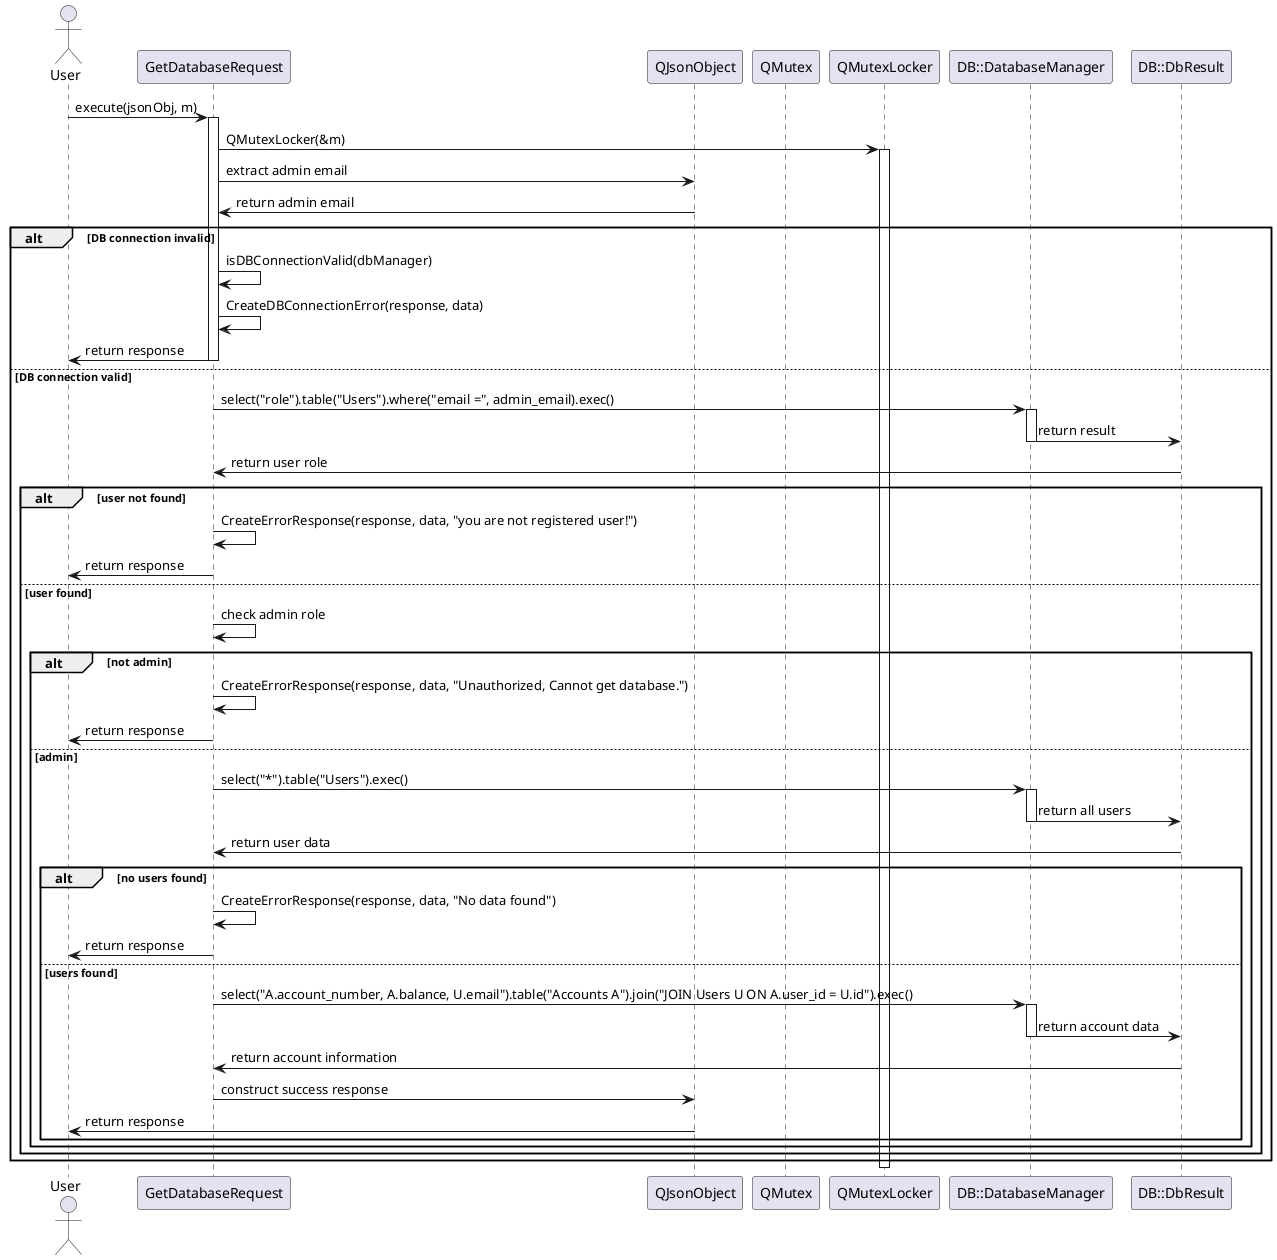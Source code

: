 @startuml
actor User
participant "GetDatabaseRequest" as GDBRequest
participant "QJsonObject" as JsonObj
participant "QMutex" as Mutex
participant "QMutexLocker" as Locker
participant "DB::DatabaseManager" as DB
participant "DB::DbResult" as Result

User -> GDBRequest: execute(jsonObj, m)
activate GDBRequest
GDBRequest -> Locker: QMutexLocker(&m)
activate Locker
GDBRequest -> JsonObj: extract admin email
JsonObj -> GDBRequest: return admin email

alt DB connection invalid
    GDBRequest -> GDBRequest: isDBConnectionValid(dbManager)
    GDBRequest -> GDBRequest: CreateDBConnectionError(response, data)
    GDBRequest -> User: return response
    deactivate GDBRequest
else DB connection valid
    GDBRequest -> DB: select("role").table("Users").where("email =", admin_email).exec()
    activate DB
    DB -> Result: return result
    deactivate DB
    Result -> GDBRequest: return user role

    alt user not found
        GDBRequest -> GDBRequest: CreateErrorResponse(response, data, "you are not registered user!")
        GDBRequest -> User: return response
        deactivate GDBRequest
    else user found
        GDBRequest -> GDBRequest: check admin role

        alt not admin
            GDBRequest -> GDBRequest: CreateErrorResponse(response, data, "Unauthorized, Cannot get database.")
            GDBRequest -> User: return response
            deactivate GDBRequest
        else admin
            GDBRequest -> DB: select("*").table("Users").exec()
            activate DB
            DB -> Result: return all users
            deactivate DB
            Result -> GDBRequest: return user data

            alt no users found
                GDBRequest -> GDBRequest: CreateErrorResponse(response, data, "No data found")
                GDBRequest -> User: return response
                deactivate GDBRequest
            else users found
                GDBRequest -> DB: select("A.account_number, A.balance, U.email").table("Accounts A").join("JOIN Users U ON A.user_id = U.id").exec()
                activate DB
                DB -> Result: return account data
                deactivate DB
                Result -> GDBRequest: return account information

                GDBRequest -> JsonObj: construct success response
                JsonObj -> User: return response
            end
        end
    end
end
deactivate Locker
@enduml